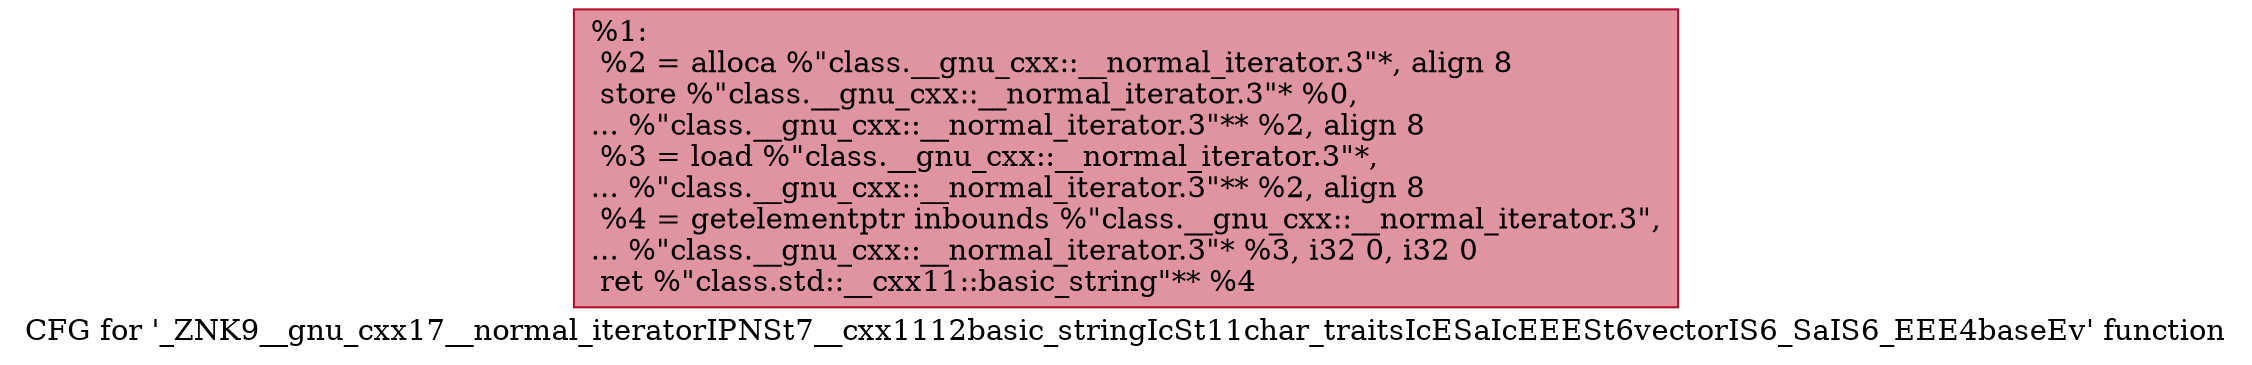 digraph "CFG for '_ZNK9__gnu_cxx17__normal_iteratorIPNSt7__cxx1112basic_stringIcSt11char_traitsIcESaIcEEESt6vectorIS6_SaIS6_EEE4baseEv' function" {
	label="CFG for '_ZNK9__gnu_cxx17__normal_iteratorIPNSt7__cxx1112basic_stringIcSt11char_traitsIcESaIcEEESt6vectorIS6_SaIS6_EEE4baseEv' function";

	Node0x55a6f8c27970 [shape=record,color="#b70d28ff", style=filled, fillcolor="#b70d2870",label="{%1:\l  %2 = alloca %\"class.__gnu_cxx::__normal_iterator.3\"*, align 8\l  store %\"class.__gnu_cxx::__normal_iterator.3\"* %0,\l... %\"class.__gnu_cxx::__normal_iterator.3\"** %2, align 8\l  %3 = load %\"class.__gnu_cxx::__normal_iterator.3\"*,\l... %\"class.__gnu_cxx::__normal_iterator.3\"** %2, align 8\l  %4 = getelementptr inbounds %\"class.__gnu_cxx::__normal_iterator.3\",\l... %\"class.__gnu_cxx::__normal_iterator.3\"* %3, i32 0, i32 0\l  ret %\"class.std::__cxx11::basic_string\"** %4\l}"];
}
